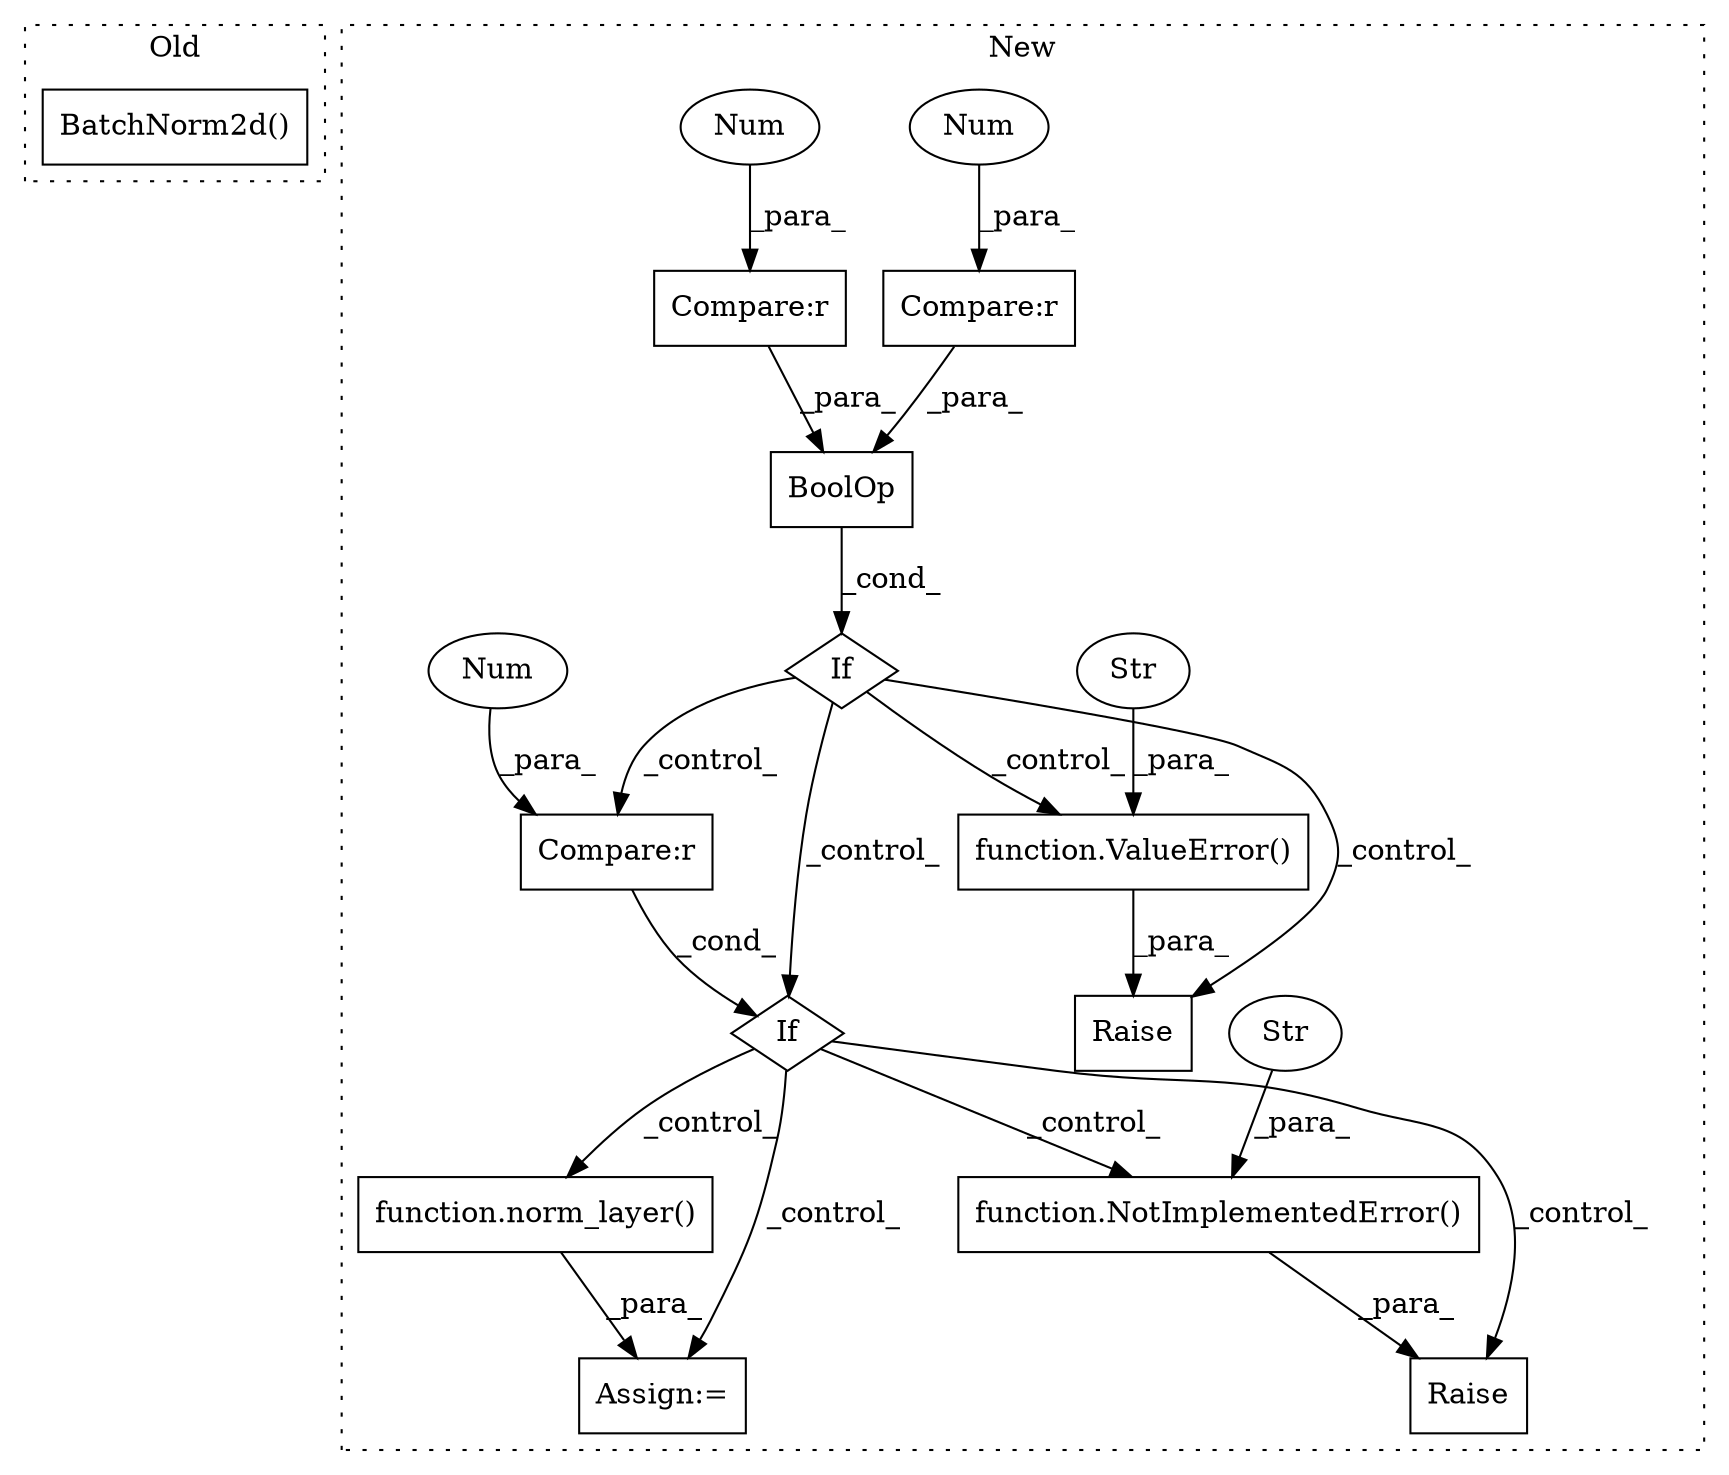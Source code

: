 digraph G {
subgraph cluster0 {
1 [label="BatchNorm2d()" a="75" s="1145,1166" l="15,1" shape="box"];
label = "Old";
style="dotted";
}
subgraph cluster1 {
2 [label="Raise" a="91" s="1890" l="6" shape="box"];
3 [label="If" a="96" s="1733" l="3" shape="diamond"];
4 [label="Compare:r" a="40" s="1864" l="12" shape="box"];
5 [label="Num" a="76" s="1875" l="1" shape="ellipse"];
6 [label="If" a="96" s="1861" l="3" shape="diamond"];
7 [label="function.NotImplementedError()" a="75" s="1896,1958" l="20,1" shape="box"];
8 [label="Str" a="66" s="1916" l="42" shape="ellipse"];
9 [label="BoolOp" a="72" s="1736" l="31" shape="box"];
10 [label="Compare:r" a="40" s="1751" l="16" shape="box"];
11 [label="Num" a="76" s="1765" l="2" shape="ellipse"];
12 [label="Compare:r" a="40" s="1736" l="11" shape="box"];
13 [label="Num" a="76" s="1746" l="1" shape="ellipse"];
14 [label="Raise" a="91" s="1781" l="6" shape="box"];
15 [label="Assign:=" a="68" s="2122" l="3" shape="box"];
16 [label="function.ValueError()" a="75" s="1787,1851" l="11,1" shape="box"];
17 [label="Str" a="66" s="1798" l="53" shape="ellipse"];
18 [label="function.norm_layer()" a="75" s="2125,2142" l="11,1" shape="box"];
label = "New";
style="dotted";
}
3 -> 4 [label="_control_"];
3 -> 16 [label="_control_"];
3 -> 14 [label="_control_"];
3 -> 6 [label="_control_"];
4 -> 6 [label="_cond_"];
5 -> 4 [label="_para_"];
6 -> 15 [label="_control_"];
6 -> 2 [label="_control_"];
6 -> 7 [label="_control_"];
6 -> 18 [label="_control_"];
7 -> 2 [label="_para_"];
8 -> 7 [label="_para_"];
9 -> 3 [label="_cond_"];
10 -> 9 [label="_para_"];
11 -> 10 [label="_para_"];
12 -> 9 [label="_para_"];
13 -> 12 [label="_para_"];
16 -> 14 [label="_para_"];
17 -> 16 [label="_para_"];
18 -> 15 [label="_para_"];
}